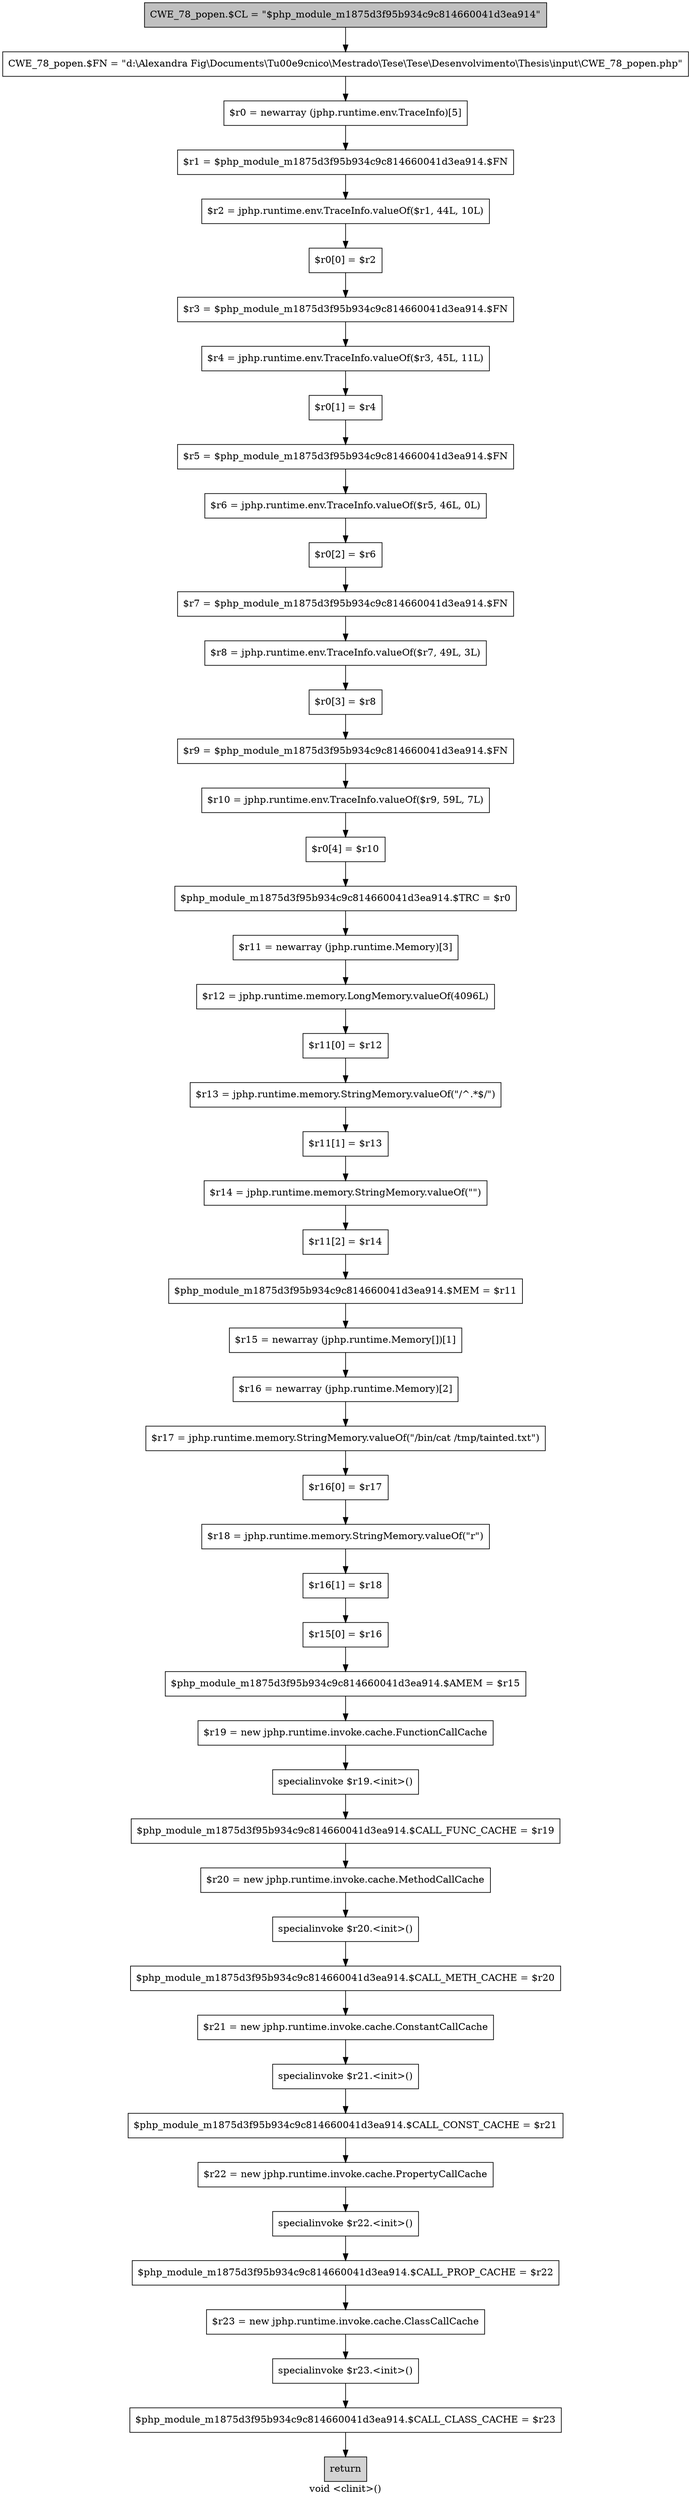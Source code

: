 digraph "void <clinit>()" {
    label="void <clinit>()";
    node [shape=box];
    "0" [style=filled,fillcolor=gray,label="CWE_78_popen.$CL = \"$php_module_m1875d3f95b934c9c814660041d3ea914\"",];
    "1" [label="CWE_78_popen.$FN = \"d:\\Alexandra Fig\\Documents\\T\u00e9cnico\\Mestrado\\Tese\\Tese\\Desenvolvimento\\Thesis\\input\\CWE_78_popen.php\"",];
    "0"->"1";
    "2" [label="$r0 = newarray (jphp.runtime.env.TraceInfo)[5]",];
    "1"->"2";
    "3" [label="$r1 = $php_module_m1875d3f95b934c9c814660041d3ea914.$FN",];
    "2"->"3";
    "4" [label="$r2 = jphp.runtime.env.TraceInfo.valueOf($r1, 44L, 10L)",];
    "3"->"4";
    "5" [label="$r0[0] = $r2",];
    "4"->"5";
    "6" [label="$r3 = $php_module_m1875d3f95b934c9c814660041d3ea914.$FN",];
    "5"->"6";
    "7" [label="$r4 = jphp.runtime.env.TraceInfo.valueOf($r3, 45L, 11L)",];
    "6"->"7";
    "8" [label="$r0[1] = $r4",];
    "7"->"8";
    "9" [label="$r5 = $php_module_m1875d3f95b934c9c814660041d3ea914.$FN",];
    "8"->"9";
    "10" [label="$r6 = jphp.runtime.env.TraceInfo.valueOf($r5, 46L, 0L)",];
    "9"->"10";
    "11" [label="$r0[2] = $r6",];
    "10"->"11";
    "12" [label="$r7 = $php_module_m1875d3f95b934c9c814660041d3ea914.$FN",];
    "11"->"12";
    "13" [label="$r8 = jphp.runtime.env.TraceInfo.valueOf($r7, 49L, 3L)",];
    "12"->"13";
    "14" [label="$r0[3] = $r8",];
    "13"->"14";
    "15" [label="$r9 = $php_module_m1875d3f95b934c9c814660041d3ea914.$FN",];
    "14"->"15";
    "16" [label="$r10 = jphp.runtime.env.TraceInfo.valueOf($r9, 59L, 7L)",];
    "15"->"16";
    "17" [label="$r0[4] = $r10",];
    "16"->"17";
    "18" [label="$php_module_m1875d3f95b934c9c814660041d3ea914.$TRC = $r0",];
    "17"->"18";
    "19" [label="$r11 = newarray (jphp.runtime.Memory)[3]",];
    "18"->"19";
    "20" [label="$r12 = jphp.runtime.memory.LongMemory.valueOf(4096L)",];
    "19"->"20";
    "21" [label="$r11[0] = $r12",];
    "20"->"21";
    "22" [label="$r13 = jphp.runtime.memory.StringMemory.valueOf(\"/^.*$/\")",];
    "21"->"22";
    "23" [label="$r11[1] = $r13",];
    "22"->"23";
    "24" [label="$r14 = jphp.runtime.memory.StringMemory.valueOf(\"\")",];
    "23"->"24";
    "25" [label="$r11[2] = $r14",];
    "24"->"25";
    "26" [label="$php_module_m1875d3f95b934c9c814660041d3ea914.$MEM = $r11",];
    "25"->"26";
    "27" [label="$r15 = newarray (jphp.runtime.Memory[])[1]",];
    "26"->"27";
    "28" [label="$r16 = newarray (jphp.runtime.Memory)[2]",];
    "27"->"28";
    "29" [label="$r17 = jphp.runtime.memory.StringMemory.valueOf(\"/bin/cat /tmp/tainted.txt\")",];
    "28"->"29";
    "30" [label="$r16[0] = $r17",];
    "29"->"30";
    "31" [label="$r18 = jphp.runtime.memory.StringMemory.valueOf(\"r\")",];
    "30"->"31";
    "32" [label="$r16[1] = $r18",];
    "31"->"32";
    "33" [label="$r15[0] = $r16",];
    "32"->"33";
    "34" [label="$php_module_m1875d3f95b934c9c814660041d3ea914.$AMEM = $r15",];
    "33"->"34";
    "35" [label="$r19 = new jphp.runtime.invoke.cache.FunctionCallCache",];
    "34"->"35";
    "36" [label="specialinvoke $r19.<init>()",];
    "35"->"36";
    "37" [label="$php_module_m1875d3f95b934c9c814660041d3ea914.$CALL_FUNC_CACHE = $r19",];
    "36"->"37";
    "38" [label="$r20 = new jphp.runtime.invoke.cache.MethodCallCache",];
    "37"->"38";
    "39" [label="specialinvoke $r20.<init>()",];
    "38"->"39";
    "40" [label="$php_module_m1875d3f95b934c9c814660041d3ea914.$CALL_METH_CACHE = $r20",];
    "39"->"40";
    "41" [label="$r21 = new jphp.runtime.invoke.cache.ConstantCallCache",];
    "40"->"41";
    "42" [label="specialinvoke $r21.<init>()",];
    "41"->"42";
    "43" [label="$php_module_m1875d3f95b934c9c814660041d3ea914.$CALL_CONST_CACHE = $r21",];
    "42"->"43";
    "44" [label="$r22 = new jphp.runtime.invoke.cache.PropertyCallCache",];
    "43"->"44";
    "45" [label="specialinvoke $r22.<init>()",];
    "44"->"45";
    "46" [label="$php_module_m1875d3f95b934c9c814660041d3ea914.$CALL_PROP_CACHE = $r22",];
    "45"->"46";
    "47" [label="$r23 = new jphp.runtime.invoke.cache.ClassCallCache",];
    "46"->"47";
    "48" [label="specialinvoke $r23.<init>()",];
    "47"->"48";
    "49" [label="$php_module_m1875d3f95b934c9c814660041d3ea914.$CALL_CLASS_CACHE = $r23",];
    "48"->"49";
    "50" [style=filled,fillcolor=lightgray,label="return",];
    "49"->"50";
}
